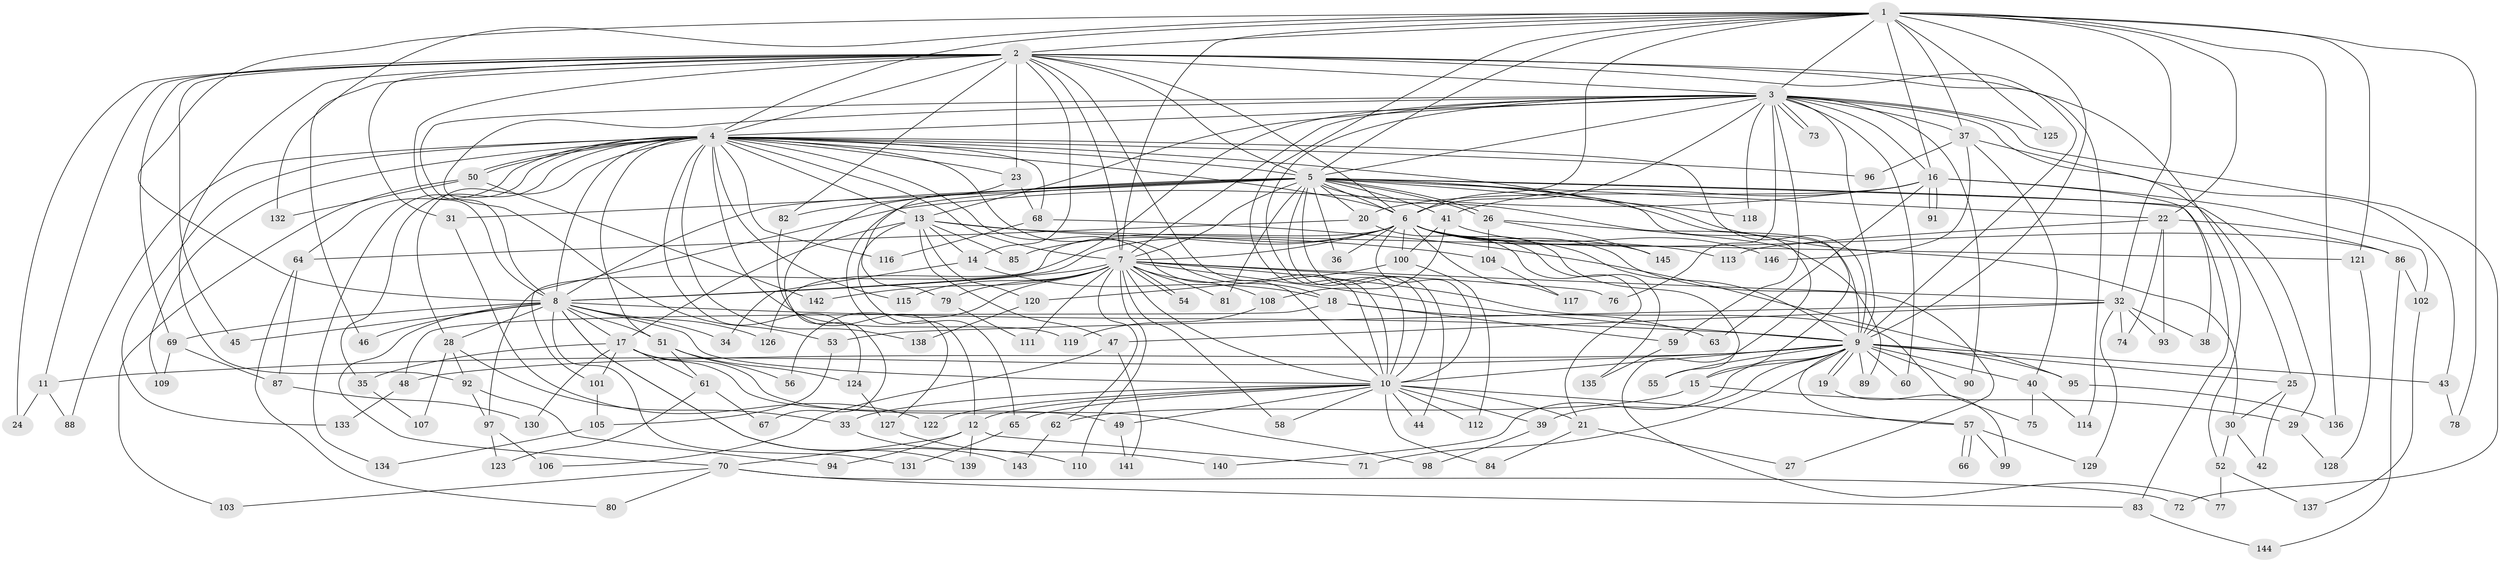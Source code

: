 // Generated by graph-tools (version 1.1) at 2025/01/03/09/25 03:01:36]
// undirected, 146 vertices, 317 edges
graph export_dot {
graph [start="1"]
  node [color=gray90,style=filled];
  1;
  2;
  3;
  4;
  5;
  6;
  7;
  8;
  9;
  10;
  11;
  12;
  13;
  14;
  15;
  16;
  17;
  18;
  19;
  20;
  21;
  22;
  23;
  24;
  25;
  26;
  27;
  28;
  29;
  30;
  31;
  32;
  33;
  34;
  35;
  36;
  37;
  38;
  39;
  40;
  41;
  42;
  43;
  44;
  45;
  46;
  47;
  48;
  49;
  50;
  51;
  52;
  53;
  54;
  55;
  56;
  57;
  58;
  59;
  60;
  61;
  62;
  63;
  64;
  65;
  66;
  67;
  68;
  69;
  70;
  71;
  72;
  73;
  74;
  75;
  76;
  77;
  78;
  79;
  80;
  81;
  82;
  83;
  84;
  85;
  86;
  87;
  88;
  89;
  90;
  91;
  92;
  93;
  94;
  95;
  96;
  97;
  98;
  99;
  100;
  101;
  102;
  103;
  104;
  105;
  106;
  107;
  108;
  109;
  110;
  111;
  112;
  113;
  114;
  115;
  116;
  117;
  118;
  119;
  120;
  121;
  122;
  123;
  124;
  125;
  126;
  127;
  128;
  129;
  130;
  131;
  132;
  133;
  134;
  135;
  136;
  137;
  138;
  139;
  140;
  141;
  142;
  143;
  144;
  145;
  146;
  1 -- 2;
  1 -- 3;
  1 -- 4;
  1 -- 5;
  1 -- 6;
  1 -- 7;
  1 -- 8;
  1 -- 9;
  1 -- 10;
  1 -- 16;
  1 -- 22;
  1 -- 32;
  1 -- 37;
  1 -- 78;
  1 -- 121;
  1 -- 125;
  1 -- 132;
  1 -- 136;
  2 -- 3;
  2 -- 4;
  2 -- 5;
  2 -- 6;
  2 -- 7;
  2 -- 8;
  2 -- 9;
  2 -- 10;
  2 -- 11;
  2 -- 14;
  2 -- 23;
  2 -- 24;
  2 -- 31;
  2 -- 45;
  2 -- 46;
  2 -- 52;
  2 -- 69;
  2 -- 82;
  2 -- 92;
  2 -- 114;
  3 -- 4;
  3 -- 5;
  3 -- 6;
  3 -- 7;
  3 -- 8;
  3 -- 9;
  3 -- 10;
  3 -- 13;
  3 -- 16;
  3 -- 25;
  3 -- 37;
  3 -- 53;
  3 -- 59;
  3 -- 60;
  3 -- 72;
  3 -- 73;
  3 -- 73;
  3 -- 76;
  3 -- 90;
  3 -- 118;
  3 -- 125;
  3 -- 126;
  4 -- 5;
  4 -- 6;
  4 -- 7;
  4 -- 8;
  4 -- 9;
  4 -- 10;
  4 -- 13;
  4 -- 15;
  4 -- 18;
  4 -- 23;
  4 -- 28;
  4 -- 35;
  4 -- 50;
  4 -- 50;
  4 -- 51;
  4 -- 64;
  4 -- 68;
  4 -- 88;
  4 -- 96;
  4 -- 109;
  4 -- 115;
  4 -- 116;
  4 -- 119;
  4 -- 124;
  4 -- 133;
  4 -- 134;
  4 -- 138;
  5 -- 6;
  5 -- 7;
  5 -- 8;
  5 -- 9;
  5 -- 10;
  5 -- 12;
  5 -- 20;
  5 -- 22;
  5 -- 26;
  5 -- 26;
  5 -- 29;
  5 -- 30;
  5 -- 31;
  5 -- 36;
  5 -- 41;
  5 -- 44;
  5 -- 67;
  5 -- 77;
  5 -- 81;
  5 -- 82;
  5 -- 83;
  5 -- 118;
  6 -- 7;
  6 -- 8;
  6 -- 9;
  6 -- 10;
  6 -- 27;
  6 -- 36;
  6 -- 55;
  6 -- 85;
  6 -- 86;
  6 -- 97;
  6 -- 100;
  6 -- 113;
  6 -- 117;
  6 -- 135;
  6 -- 145;
  7 -- 8;
  7 -- 9;
  7 -- 10;
  7 -- 32;
  7 -- 54;
  7 -- 54;
  7 -- 56;
  7 -- 58;
  7 -- 62;
  7 -- 75;
  7 -- 76;
  7 -- 79;
  7 -- 81;
  7 -- 108;
  7 -- 110;
  7 -- 111;
  7 -- 115;
  7 -- 142;
  8 -- 9;
  8 -- 10;
  8 -- 17;
  8 -- 28;
  8 -- 34;
  8 -- 45;
  8 -- 46;
  8 -- 51;
  8 -- 69;
  8 -- 70;
  8 -- 126;
  8 -- 131;
  8 -- 139;
  8 -- 143;
  9 -- 10;
  9 -- 11;
  9 -- 15;
  9 -- 19;
  9 -- 19;
  9 -- 25;
  9 -- 39;
  9 -- 40;
  9 -- 43;
  9 -- 48;
  9 -- 55;
  9 -- 57;
  9 -- 60;
  9 -- 71;
  9 -- 89;
  9 -- 90;
  9 -- 95;
  9 -- 140;
  10 -- 12;
  10 -- 21;
  10 -- 33;
  10 -- 39;
  10 -- 44;
  10 -- 49;
  10 -- 57;
  10 -- 58;
  10 -- 65;
  10 -- 84;
  10 -- 112;
  10 -- 122;
  11 -- 24;
  11 -- 88;
  12 -- 70;
  12 -- 71;
  12 -- 94;
  12 -- 139;
  13 -- 14;
  13 -- 17;
  13 -- 47;
  13 -- 65;
  13 -- 85;
  13 -- 104;
  13 -- 120;
  13 -- 121;
  14 -- 18;
  14 -- 34;
  15 -- 29;
  15 -- 62;
  16 -- 20;
  16 -- 38;
  16 -- 41;
  16 -- 63;
  16 -- 91;
  16 -- 91;
  16 -- 101;
  16 -- 102;
  17 -- 35;
  17 -- 49;
  17 -- 61;
  17 -- 98;
  17 -- 101;
  17 -- 130;
  18 -- 48;
  18 -- 59;
  18 -- 63;
  19 -- 99;
  20 -- 21;
  20 -- 64;
  21 -- 27;
  21 -- 84;
  22 -- 74;
  22 -- 86;
  22 -- 93;
  22 -- 113;
  23 -- 68;
  23 -- 79;
  25 -- 30;
  25 -- 42;
  26 -- 89;
  26 -- 104;
  26 -- 145;
  28 -- 33;
  28 -- 92;
  28 -- 107;
  29 -- 128;
  30 -- 42;
  30 -- 52;
  31 -- 122;
  32 -- 38;
  32 -- 47;
  32 -- 53;
  32 -- 74;
  32 -- 93;
  32 -- 129;
  33 -- 110;
  35 -- 107;
  37 -- 40;
  37 -- 43;
  37 -- 96;
  37 -- 146;
  39 -- 98;
  40 -- 75;
  40 -- 114;
  41 -- 100;
  41 -- 108;
  41 -- 146;
  43 -- 78;
  47 -- 106;
  47 -- 141;
  48 -- 133;
  49 -- 141;
  50 -- 103;
  50 -- 132;
  50 -- 142;
  51 -- 56;
  51 -- 61;
  51 -- 124;
  52 -- 77;
  52 -- 137;
  53 -- 105;
  57 -- 66;
  57 -- 66;
  57 -- 99;
  57 -- 129;
  59 -- 135;
  61 -- 67;
  61 -- 123;
  62 -- 143;
  64 -- 80;
  64 -- 87;
  65 -- 131;
  68 -- 95;
  68 -- 116;
  69 -- 87;
  69 -- 109;
  70 -- 72;
  70 -- 80;
  70 -- 83;
  70 -- 103;
  79 -- 111;
  82 -- 127;
  83 -- 144;
  86 -- 102;
  86 -- 144;
  87 -- 130;
  92 -- 94;
  92 -- 97;
  95 -- 136;
  97 -- 106;
  97 -- 123;
  100 -- 112;
  100 -- 120;
  101 -- 105;
  102 -- 137;
  104 -- 117;
  105 -- 134;
  108 -- 119;
  120 -- 138;
  121 -- 128;
  124 -- 127;
  127 -- 140;
}
